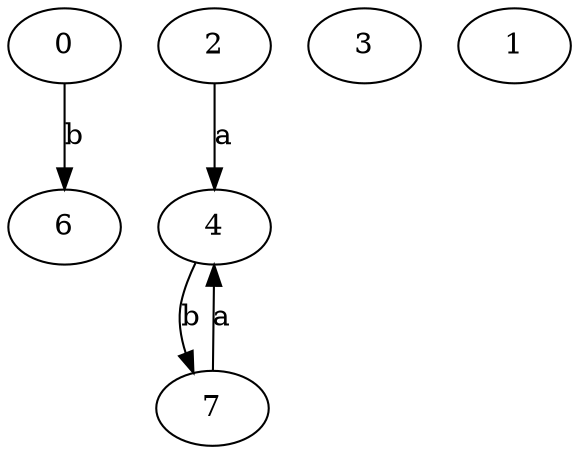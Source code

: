 strict digraph  {
0;
2;
3;
4;
6;
7;
1;
0 -> 6  [label=b];
2 -> 4  [label=a];
4 -> 7  [label=b];
7 -> 4  [label=a];
}
